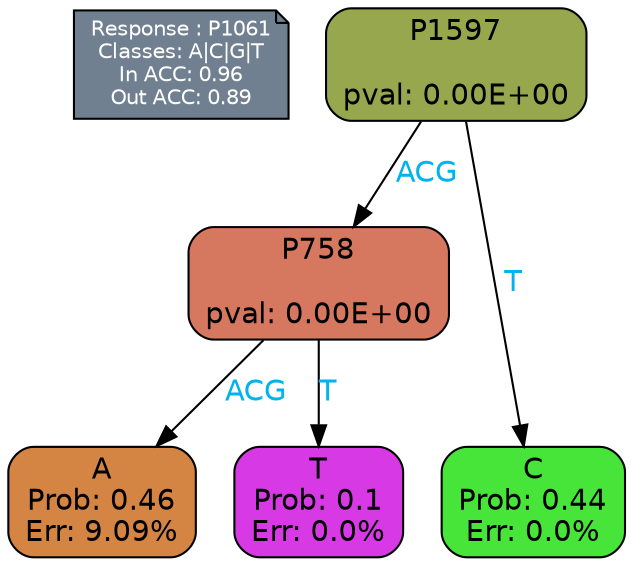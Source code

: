 digraph Tree {
node [shape=box, style="filled, rounded", color="black", fontname=helvetica] ;
graph [ranksep=equally, splines=polylines, bgcolor=transparent, dpi=600] ;
edge [fontname=helvetica] ;
LEGEND [label="Response : P1061
Classes: A|C|G|T
In ACC: 0.96
Out ACC: 0.89
",shape=note,align=left,style=filled,fillcolor="slategray",fontcolor="white",fontsize=10];1 [label="P1597

pval: 0.00E+00", fillcolor="#97a74e"] ;
2 [label="P758

pval: 0.00E+00", fillcolor="#d6785f"] ;
3 [label="A
Prob: 0.46
Err: 9.09%", fillcolor="#d58543"] ;
4 [label="T
Prob: 0.1
Err: 0.0%", fillcolor="#d739e5"] ;
5 [label="C
Prob: 0.44
Err: 0.0%", fillcolor="#47e539"] ;
1 -> 2 [label="ACG",fontcolor=deepskyblue2] ;
1 -> 5 [label="T",fontcolor=deepskyblue2] ;
2 -> 3 [label="ACG",fontcolor=deepskyblue2] ;
2 -> 4 [label="T",fontcolor=deepskyblue2] ;
{rank = same; 3;4;5;}{rank = same; LEGEND;1;}}